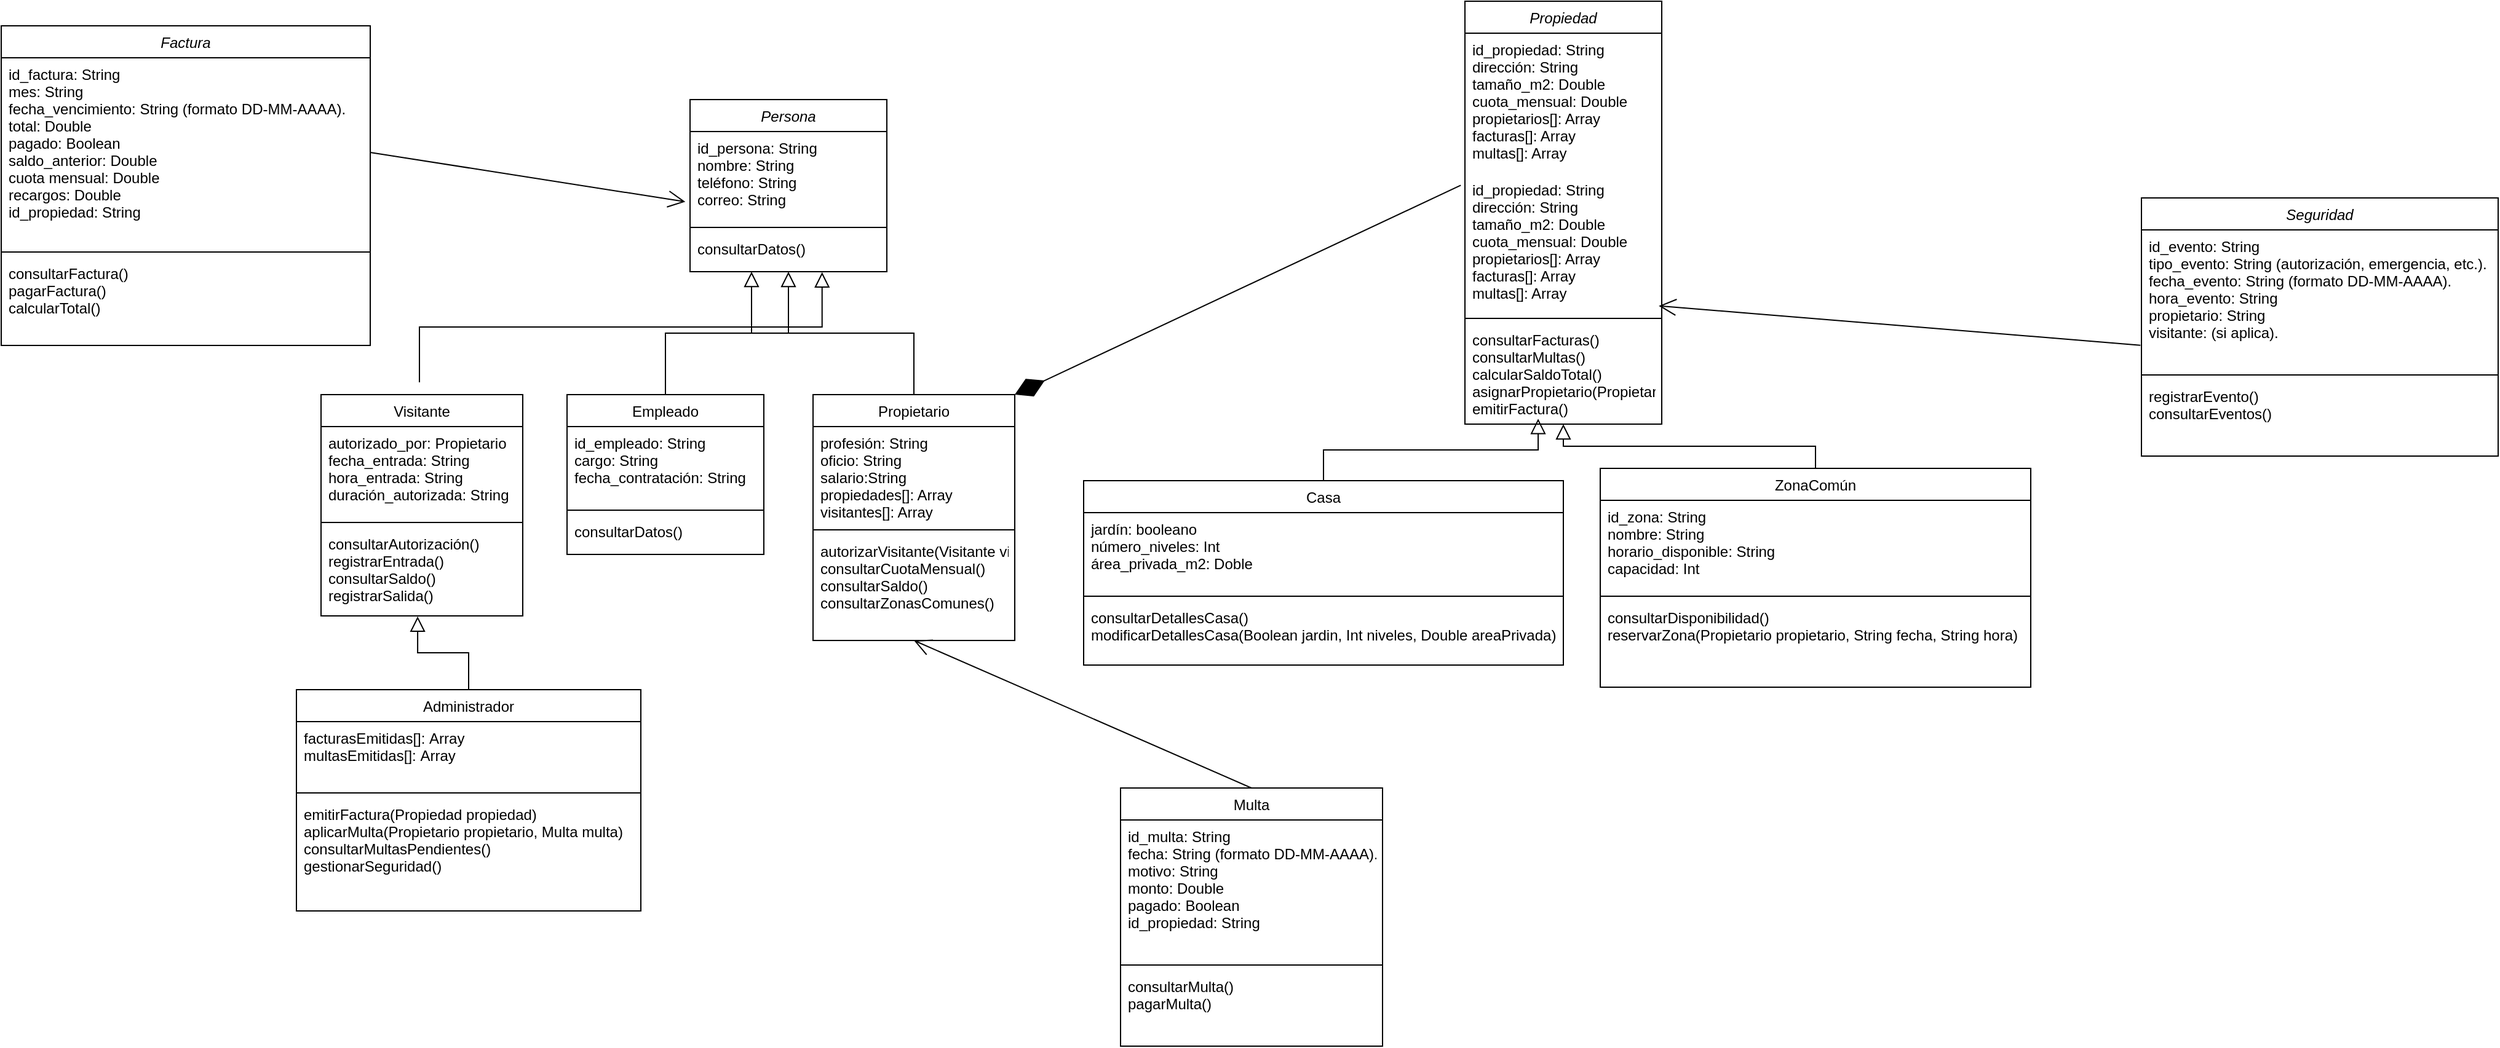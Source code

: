<mxfile version="24.8.0">
  <diagram id="C5RBs43oDa-KdzZeNtuy" name="Page-1">
    <mxGraphModel dx="3574" dy="1376" grid="1" gridSize="10" guides="1" tooltips="1" connect="1" arrows="1" fold="1" page="1" pageScale="1" pageWidth="827" pageHeight="1169" math="0" shadow="0">
      <root>
        <mxCell id="WIyWlLk6GJQsqaUBKTNV-0" />
        <mxCell id="WIyWlLk6GJQsqaUBKTNV-1" parent="WIyWlLk6GJQsqaUBKTNV-0" />
        <mxCell id="4s9FGVt-4QpjEJyn6y5s-0" value="Persona" style="swimlane;fontStyle=2;align=center;verticalAlign=top;childLayout=stackLayout;horizontal=1;startSize=26;horizontalStack=0;resizeParent=1;resizeLast=0;collapsible=1;marginBottom=0;rounded=0;shadow=0;strokeWidth=1;" parent="WIyWlLk6GJQsqaUBKTNV-1" vertex="1">
          <mxGeometry x="220" y="120" width="160" height="140" as="geometry">
            <mxRectangle x="230" y="140" width="160" height="26" as="alternateBounds" />
          </mxGeometry>
        </mxCell>
        <mxCell id="4s9FGVt-4QpjEJyn6y5s-1" value="id_persona: String &#xa;nombre: String &#xa;teléfono: String &#xa;correo: String" style="text;align=left;verticalAlign=top;spacingLeft=4;spacingRight=4;overflow=hidden;rotatable=0;points=[[0,0.5],[1,0.5]];portConstraint=eastwest;" parent="4s9FGVt-4QpjEJyn6y5s-0" vertex="1">
          <mxGeometry y="26" width="160" height="74" as="geometry" />
        </mxCell>
        <mxCell id="4s9FGVt-4QpjEJyn6y5s-4" value="" style="line;html=1;strokeWidth=1;align=left;verticalAlign=middle;spacingTop=-1;spacingLeft=3;spacingRight=3;rotatable=0;labelPosition=right;points=[];portConstraint=eastwest;" parent="4s9FGVt-4QpjEJyn6y5s-0" vertex="1">
          <mxGeometry y="100" width="160" height="8" as="geometry" />
        </mxCell>
        <mxCell id="4s9FGVt-4QpjEJyn6y5s-5" value="consultarDatos()" style="text;align=left;verticalAlign=top;spacingLeft=4;spacingRight=4;overflow=hidden;rotatable=0;points=[[0,0.5],[1,0.5]];portConstraint=eastwest;" parent="4s9FGVt-4QpjEJyn6y5s-0" vertex="1">
          <mxGeometry y="108" width="160" height="30" as="geometry" />
        </mxCell>
        <mxCell id="4s9FGVt-4QpjEJyn6y5s-6" value="Empleado" style="swimlane;fontStyle=0;align=center;verticalAlign=top;childLayout=stackLayout;horizontal=1;startSize=26;horizontalStack=0;resizeParent=1;resizeLast=0;collapsible=1;marginBottom=0;rounded=0;shadow=0;strokeWidth=1;" parent="WIyWlLk6GJQsqaUBKTNV-1" vertex="1">
          <mxGeometry x="120" y="360" width="160" height="130" as="geometry">
            <mxRectangle x="130" y="380" width="160" height="26" as="alternateBounds" />
          </mxGeometry>
        </mxCell>
        <mxCell id="4s9FGVt-4QpjEJyn6y5s-7" value="id_empleado: String&#xa;cargo: String&#xa;fecha_contratación: String&#xa;" style="text;align=left;verticalAlign=top;spacingLeft=4;spacingRight=4;overflow=hidden;rotatable=0;points=[[0,0.5],[1,0.5]];portConstraint=eastwest;" parent="4s9FGVt-4QpjEJyn6y5s-6" vertex="1">
          <mxGeometry y="26" width="160" height="64" as="geometry" />
        </mxCell>
        <mxCell id="4s9FGVt-4QpjEJyn6y5s-8" value="" style="line;html=1;strokeWidth=1;align=left;verticalAlign=middle;spacingTop=-1;spacingLeft=3;spacingRight=3;rotatable=0;labelPosition=right;points=[];portConstraint=eastwest;" parent="4s9FGVt-4QpjEJyn6y5s-6" vertex="1">
          <mxGeometry y="90" width="160" height="8" as="geometry" />
        </mxCell>
        <mxCell id="4s9FGVt-4QpjEJyn6y5s-10" value="consultarDatos()" style="text;align=left;verticalAlign=top;spacingLeft=4;spacingRight=4;overflow=hidden;rotatable=0;points=[[0,0.5],[1,0.5]];portConstraint=eastwest;" parent="4s9FGVt-4QpjEJyn6y5s-6" vertex="1">
          <mxGeometry y="98" width="160" height="26" as="geometry" />
        </mxCell>
        <mxCell id="4s9FGVt-4QpjEJyn6y5s-11" value="" style="endArrow=block;endSize=10;endFill=0;shadow=0;strokeWidth=1;rounded=0;curved=0;edgeStyle=elbowEdgeStyle;elbow=vertical;" parent="WIyWlLk6GJQsqaUBKTNV-1" source="4s9FGVt-4QpjEJyn6y5s-6" target="4s9FGVt-4QpjEJyn6y5s-0" edge="1">
          <mxGeometry width="160" relative="1" as="geometry">
            <mxPoint x="200" y="203" as="sourcePoint" />
            <mxPoint x="200" y="203" as="targetPoint" />
          </mxGeometry>
        </mxCell>
        <mxCell id="4s9FGVt-4QpjEJyn6y5s-12" value="Propietario" style="swimlane;fontStyle=0;align=center;verticalAlign=top;childLayout=stackLayout;horizontal=1;startSize=26;horizontalStack=0;resizeParent=1;resizeLast=0;collapsible=1;marginBottom=0;rounded=0;shadow=0;strokeWidth=1;" parent="WIyWlLk6GJQsqaUBKTNV-1" vertex="1">
          <mxGeometry x="320" y="360" width="164" height="200" as="geometry">
            <mxRectangle x="340" y="380" width="170" height="26" as="alternateBounds" />
          </mxGeometry>
        </mxCell>
        <mxCell id="4s9FGVt-4QpjEJyn6y5s-13" value="profesión: String&#xa;oficio: String&#xa;salario:String&#xa;propiedades[]: Array&#xa;visitantes[]: Array&#xa;" style="text;align=left;verticalAlign=top;spacingLeft=4;spacingRight=4;overflow=hidden;rotatable=0;points=[[0,0.5],[1,0.5]];portConstraint=eastwest;" parent="4s9FGVt-4QpjEJyn6y5s-12" vertex="1">
          <mxGeometry y="26" width="164" height="80" as="geometry" />
        </mxCell>
        <mxCell id="4s9FGVt-4QpjEJyn6y5s-14" value="" style="line;html=1;strokeWidth=1;align=left;verticalAlign=middle;spacingTop=-1;spacingLeft=3;spacingRight=3;rotatable=0;labelPosition=right;points=[];portConstraint=eastwest;" parent="4s9FGVt-4QpjEJyn6y5s-12" vertex="1">
          <mxGeometry y="106" width="164" height="8" as="geometry" />
        </mxCell>
        <mxCell id="wqUgfGe4c6Do4SkLT-7k-0" value="autorizarVisitante(Visitante visitante)&#xa;consultarCuotaMensual()&#xa;consultarSaldo()&#xa;consultarZonasComunes()" style="text;align=left;verticalAlign=top;spacingLeft=4;spacingRight=4;overflow=hidden;rotatable=0;points=[[0,0.5],[1,0.5]];portConstraint=eastwest;" parent="4s9FGVt-4QpjEJyn6y5s-12" vertex="1">
          <mxGeometry y="114" width="164" height="72" as="geometry" />
        </mxCell>
        <mxCell id="4s9FGVt-4QpjEJyn6y5s-15" value="" style="endArrow=block;endSize=10;endFill=0;shadow=0;strokeWidth=1;rounded=0;curved=0;edgeStyle=elbowEdgeStyle;elbow=vertical;" parent="WIyWlLk6GJQsqaUBKTNV-1" source="4s9FGVt-4QpjEJyn6y5s-12" edge="1">
          <mxGeometry width="160" relative="1" as="geometry">
            <mxPoint x="210" y="373" as="sourcePoint" />
            <mxPoint x="270" y="260" as="targetPoint" />
          </mxGeometry>
        </mxCell>
        <mxCell id="4s9FGVt-4QpjEJyn6y5s-16" value="Propiedad" style="swimlane;fontStyle=2;align=center;verticalAlign=top;childLayout=stackLayout;horizontal=1;startSize=26;horizontalStack=0;resizeParent=1;resizeLast=0;collapsible=1;marginBottom=0;rounded=0;shadow=0;strokeWidth=1;" parent="WIyWlLk6GJQsqaUBKTNV-1" vertex="1">
          <mxGeometry x="850" y="40" width="160" height="344" as="geometry">
            <mxRectangle x="230" y="140" width="160" height="26" as="alternateBounds" />
          </mxGeometry>
        </mxCell>
        <mxCell id="ymKaB4rDWMVnilgOQe-0-3" value="id_propiedad: String&#xa;dirección: String&#xa;tamaño_m2: Double&#xa;cuota_mensual: Double&#xa;propietarios[]: Array&#xa;facturas[]: Array&#xa;multas[]: Array&#xa;" style="text;align=left;verticalAlign=top;spacingLeft=4;spacingRight=4;overflow=hidden;rotatable=0;points=[[0,0.5],[1,0.5]];portConstraint=eastwest;" vertex="1" parent="4s9FGVt-4QpjEJyn6y5s-16">
          <mxGeometry y="26" width="160" height="114" as="geometry" />
        </mxCell>
        <mxCell id="4s9FGVt-4QpjEJyn6y5s-17" value="id_propiedad: String&#xa;dirección: String&#xa;tamaño_m2: Double&#xa;cuota_mensual: Double&#xa;propietarios[]: Array&#xa;facturas[]: Array&#xa;multas[]: Array&#xa;" style="text;align=left;verticalAlign=top;spacingLeft=4;spacingRight=4;overflow=hidden;rotatable=0;points=[[0,0.5],[1,0.5]];portConstraint=eastwest;" parent="4s9FGVt-4QpjEJyn6y5s-16" vertex="1">
          <mxGeometry y="140" width="160" height="114" as="geometry" />
        </mxCell>
        <mxCell id="4s9FGVt-4QpjEJyn6y5s-20" value="" style="line;html=1;strokeWidth=1;align=left;verticalAlign=middle;spacingTop=-1;spacingLeft=3;spacingRight=3;rotatable=0;labelPosition=right;points=[];portConstraint=eastwest;" parent="4s9FGVt-4QpjEJyn6y5s-16" vertex="1">
          <mxGeometry y="254" width="160" height="8" as="geometry" />
        </mxCell>
        <mxCell id="4s9FGVt-4QpjEJyn6y5s-21" value="consultarFacturas()&#xa;consultarMultas()&#xa;calcularSaldoTotal()&#xa;asignarPropietario(Propietario propietario)&#xa;emitirFactura()&#xa;&#xa;" style="text;align=left;verticalAlign=top;spacingLeft=4;spacingRight=4;overflow=hidden;rotatable=0;points=[[0,0.5],[1,0.5]];portConstraint=eastwest;" parent="4s9FGVt-4QpjEJyn6y5s-16" vertex="1">
          <mxGeometry y="262" width="160" height="82" as="geometry" />
        </mxCell>
        <mxCell id="4s9FGVt-4QpjEJyn6y5s-22" value="Casa" style="swimlane;fontStyle=0;align=center;verticalAlign=top;childLayout=stackLayout;horizontal=1;startSize=26;horizontalStack=0;resizeParent=1;resizeLast=0;collapsible=1;marginBottom=0;rounded=0;shadow=0;strokeWidth=1;" parent="WIyWlLk6GJQsqaUBKTNV-1" vertex="1">
          <mxGeometry x="540" y="430" width="390" height="150" as="geometry">
            <mxRectangle x="130" y="380" width="160" height="26" as="alternateBounds" />
          </mxGeometry>
        </mxCell>
        <mxCell id="4s9FGVt-4QpjEJyn6y5s-23" value="jardín: booleano&#xa;número_niveles: Int&#xa;área_privada_m2: Doble" style="text;align=left;verticalAlign=top;spacingLeft=4;spacingRight=4;overflow=hidden;rotatable=0;points=[[0,0.5],[1,0.5]];portConstraint=eastwest;" parent="4s9FGVt-4QpjEJyn6y5s-22" vertex="1">
          <mxGeometry y="26" width="390" height="64" as="geometry" />
        </mxCell>
        <mxCell id="4s9FGVt-4QpjEJyn6y5s-24" value="" style="line;html=1;strokeWidth=1;align=left;verticalAlign=middle;spacingTop=-1;spacingLeft=3;spacingRight=3;rotatable=0;labelPosition=right;points=[];portConstraint=eastwest;" parent="4s9FGVt-4QpjEJyn6y5s-22" vertex="1">
          <mxGeometry y="90" width="390" height="8" as="geometry" />
        </mxCell>
        <mxCell id="4s9FGVt-4QpjEJyn6y5s-26" value="consultarDetallesCasa()&#xa;modificarDetallesCasa(Boolean jardin, Int niveles, Double areaPrivada)&#xa;" style="text;align=left;verticalAlign=top;spacingLeft=4;spacingRight=4;overflow=hidden;rotatable=0;points=[[0,0.5],[1,0.5]];portConstraint=eastwest;" parent="4s9FGVt-4QpjEJyn6y5s-22" vertex="1">
          <mxGeometry y="98" width="390" height="42" as="geometry" />
        </mxCell>
        <mxCell id="4s9FGVt-4QpjEJyn6y5s-27" value="" style="endArrow=block;endSize=10;endFill=0;shadow=0;strokeWidth=1;rounded=0;curved=0;edgeStyle=elbowEdgeStyle;elbow=vertical;entryX=0.372;entryY=0.946;entryDx=0;entryDy=0;entryPerimeter=0;" parent="WIyWlLk6GJQsqaUBKTNV-1" source="4s9FGVt-4QpjEJyn6y5s-22" target="4s9FGVt-4QpjEJyn6y5s-21" edge="1">
          <mxGeometry width="160" relative="1" as="geometry">
            <mxPoint x="680" y="203" as="sourcePoint" />
            <mxPoint x="680" y="203" as="targetPoint" />
          </mxGeometry>
        </mxCell>
        <mxCell id="4s9FGVt-4QpjEJyn6y5s-28" value="ZonaComún" style="swimlane;fontStyle=0;align=center;verticalAlign=top;childLayout=stackLayout;horizontal=1;startSize=26;horizontalStack=0;resizeParent=1;resizeLast=0;collapsible=1;marginBottom=0;rounded=0;shadow=0;strokeWidth=1;" parent="WIyWlLk6GJQsqaUBKTNV-1" vertex="1">
          <mxGeometry x="960" y="420" width="350" height="178" as="geometry">
            <mxRectangle x="340" y="380" width="170" height="26" as="alternateBounds" />
          </mxGeometry>
        </mxCell>
        <mxCell id="4s9FGVt-4QpjEJyn6y5s-29" value="id_zona: String&#xa;nombre: String&#xa;horario_disponible: String&#xa;capacidad: Int" style="text;align=left;verticalAlign=top;spacingLeft=4;spacingRight=4;overflow=hidden;rotatable=0;points=[[0,0.5],[1,0.5]];portConstraint=eastwest;" parent="4s9FGVt-4QpjEJyn6y5s-28" vertex="1">
          <mxGeometry y="26" width="350" height="74" as="geometry" />
        </mxCell>
        <mxCell id="4s9FGVt-4QpjEJyn6y5s-30" value="" style="line;html=1;strokeWidth=1;align=left;verticalAlign=middle;spacingTop=-1;spacingLeft=3;spacingRight=3;rotatable=0;labelPosition=right;points=[];portConstraint=eastwest;" parent="4s9FGVt-4QpjEJyn6y5s-28" vertex="1">
          <mxGeometry y="100" width="350" height="8" as="geometry" />
        </mxCell>
        <mxCell id="wqUgfGe4c6Do4SkLT-7k-10" value="consultarDisponibilidad()&#xa;reservarZona(Propietario propietario, String fecha, String hora)" style="text;align=left;verticalAlign=top;spacingLeft=4;spacingRight=4;overflow=hidden;rotatable=0;points=[[0,0.5],[1,0.5]];portConstraint=eastwest;" parent="4s9FGVt-4QpjEJyn6y5s-28" vertex="1">
          <mxGeometry y="108" width="350" height="70" as="geometry" />
        </mxCell>
        <mxCell id="4s9FGVt-4QpjEJyn6y5s-31" value="" style="endArrow=block;endSize=10;endFill=0;shadow=0;strokeWidth=1;rounded=0;curved=0;edgeStyle=elbowEdgeStyle;elbow=vertical;" parent="WIyWlLk6GJQsqaUBKTNV-1" source="4s9FGVt-4QpjEJyn6y5s-28" target="4s9FGVt-4QpjEJyn6y5s-16" edge="1">
          <mxGeometry width="160" relative="1" as="geometry">
            <mxPoint x="690" y="373" as="sourcePoint" />
            <mxPoint x="790" y="271" as="targetPoint" />
          </mxGeometry>
        </mxCell>
        <mxCell id="4s9FGVt-4QpjEJyn6y5s-32" value="Factura" style="swimlane;fontStyle=2;align=center;verticalAlign=top;childLayout=stackLayout;horizontal=1;startSize=26;horizontalStack=0;resizeParent=1;resizeLast=0;collapsible=1;marginBottom=0;rounded=0;shadow=0;strokeWidth=1;" parent="WIyWlLk6GJQsqaUBKTNV-1" vertex="1">
          <mxGeometry x="-340" y="60" width="300" height="260" as="geometry">
            <mxRectangle x="230" y="140" width="160" height="26" as="alternateBounds" />
          </mxGeometry>
        </mxCell>
        <mxCell id="4s9FGVt-4QpjEJyn6y5s-33" value="id_factura: String&#xa;mes: String&#xa;fecha_vencimiento: String (formato DD-MM-AAAA).&#xa;total: Double&#xa;pagado: Boolean&#xa;saldo_anterior: Double&#xa;cuota mensual: Double&#xa;recargos: Double&#xa;id_propiedad: String" style="text;align=left;verticalAlign=top;spacingLeft=4;spacingRight=4;overflow=hidden;rotatable=0;points=[[0,0.5],[1,0.5]];portConstraint=eastwest;" parent="4s9FGVt-4QpjEJyn6y5s-32" vertex="1">
          <mxGeometry y="26" width="300" height="154" as="geometry" />
        </mxCell>
        <mxCell id="4s9FGVt-4QpjEJyn6y5s-34" value="" style="line;html=1;strokeWidth=1;align=left;verticalAlign=middle;spacingTop=-1;spacingLeft=3;spacingRight=3;rotatable=0;labelPosition=right;points=[];portConstraint=eastwest;" parent="4s9FGVt-4QpjEJyn6y5s-32" vertex="1">
          <mxGeometry y="180" width="300" height="8" as="geometry" />
        </mxCell>
        <mxCell id="4s9FGVt-4QpjEJyn6y5s-35" value="consultarFactura()&#xa;pagarFactura()&#xa;calcularTotal()" style="text;align=left;verticalAlign=top;spacingLeft=4;spacingRight=4;overflow=hidden;rotatable=0;points=[[0,0.5],[1,0.5]];portConstraint=eastwest;" parent="4s9FGVt-4QpjEJyn6y5s-32" vertex="1">
          <mxGeometry y="188" width="300" height="70" as="geometry" />
        </mxCell>
        <mxCell id="4s9FGVt-4QpjEJyn6y5s-36" value="Multa" style="swimlane;fontStyle=0;align=center;verticalAlign=top;childLayout=stackLayout;horizontal=1;startSize=26;horizontalStack=0;resizeParent=1;resizeLast=0;collapsible=1;marginBottom=0;rounded=0;shadow=0;strokeWidth=1;" parent="WIyWlLk6GJQsqaUBKTNV-1" vertex="1">
          <mxGeometry x="570" y="680" width="213" height="210" as="geometry">
            <mxRectangle x="130" y="380" width="160" height="26" as="alternateBounds" />
          </mxGeometry>
        </mxCell>
        <mxCell id="4s9FGVt-4QpjEJyn6y5s-37" value="id_multa: String&#xa;fecha: String (formato DD-MM-AAAA).&#xa;motivo: String&#xa;monto: Double&#xa;pagado: Boolean&#xa;id_propiedad: String&#xa;" style="text;align=left;verticalAlign=top;spacingLeft=4;spacingRight=4;overflow=hidden;rotatable=0;points=[[0,0.5],[1,0.5]];portConstraint=eastwest;" parent="4s9FGVt-4QpjEJyn6y5s-36" vertex="1">
          <mxGeometry y="26" width="213" height="114" as="geometry" />
        </mxCell>
        <mxCell id="4s9FGVt-4QpjEJyn6y5s-38" value="" style="line;html=1;strokeWidth=1;align=left;verticalAlign=middle;spacingTop=-1;spacingLeft=3;spacingRight=3;rotatable=0;labelPosition=right;points=[];portConstraint=eastwest;" parent="4s9FGVt-4QpjEJyn6y5s-36" vertex="1">
          <mxGeometry y="140" width="213" height="8" as="geometry" />
        </mxCell>
        <mxCell id="4s9FGVt-4QpjEJyn6y5s-40" value="consultarMulta()&#xa;pagarMulta()" style="text;align=left;verticalAlign=top;spacingLeft=4;spacingRight=4;overflow=hidden;rotatable=0;points=[[0,0.5],[1,0.5]];portConstraint=eastwest;" parent="4s9FGVt-4QpjEJyn6y5s-36" vertex="1">
          <mxGeometry y="148" width="213" height="36" as="geometry" />
        </mxCell>
        <mxCell id="wqUgfGe4c6Do4SkLT-7k-1" value="Visitante" style="swimlane;fontStyle=0;align=center;verticalAlign=top;childLayout=stackLayout;horizontal=1;startSize=26;horizontalStack=0;resizeParent=1;resizeLast=0;collapsible=1;marginBottom=0;rounded=0;shadow=0;strokeWidth=1;" parent="WIyWlLk6GJQsqaUBKTNV-1" vertex="1">
          <mxGeometry x="-80" y="360" width="164" height="180" as="geometry">
            <mxRectangle x="340" y="380" width="170" height="26" as="alternateBounds" />
          </mxGeometry>
        </mxCell>
        <mxCell id="wqUgfGe4c6Do4SkLT-7k-2" value="autorizado_por: Propietario &#xa;fecha_entrada: String &#xa;hora_entrada: String &#xa;duración_autorizada: String&#xa;" style="text;align=left;verticalAlign=top;spacingLeft=4;spacingRight=4;overflow=hidden;rotatable=0;points=[[0,0.5],[1,0.5]];portConstraint=eastwest;" parent="wqUgfGe4c6Do4SkLT-7k-1" vertex="1">
          <mxGeometry y="26" width="164" height="74" as="geometry" />
        </mxCell>
        <mxCell id="wqUgfGe4c6Do4SkLT-7k-3" value="" style="line;html=1;strokeWidth=1;align=left;verticalAlign=middle;spacingTop=-1;spacingLeft=3;spacingRight=3;rotatable=0;labelPosition=right;points=[];portConstraint=eastwest;" parent="wqUgfGe4c6Do4SkLT-7k-1" vertex="1">
          <mxGeometry y="100" width="164" height="8" as="geometry" />
        </mxCell>
        <mxCell id="wqUgfGe4c6Do4SkLT-7k-4" value="consultarAutorización()&#xa;registrarEntrada()&#xa;consultarSaldo()&#xa;registrarSalida()" style="text;align=left;verticalAlign=top;spacingLeft=4;spacingRight=4;overflow=hidden;rotatable=0;points=[[0,0.5],[1,0.5]];portConstraint=eastwest;" parent="wqUgfGe4c6Do4SkLT-7k-1" vertex="1">
          <mxGeometry y="108" width="164" height="72" as="geometry" />
        </mxCell>
        <mxCell id="wqUgfGe4c6Do4SkLT-7k-5" value="Administrador" style="swimlane;fontStyle=0;align=center;verticalAlign=top;childLayout=stackLayout;horizontal=1;startSize=26;horizontalStack=0;resizeParent=1;resizeLast=0;collapsible=1;marginBottom=0;rounded=0;shadow=0;strokeWidth=1;" parent="WIyWlLk6GJQsqaUBKTNV-1" vertex="1">
          <mxGeometry x="-100" y="600" width="280" height="180" as="geometry">
            <mxRectangle x="340" y="380" width="170" height="26" as="alternateBounds" />
          </mxGeometry>
        </mxCell>
        <mxCell id="wqUgfGe4c6Do4SkLT-7k-6" value="facturasEmitidas[]: Array &#xa;multasEmitidas[]: Array &#xa;&#xa;" style="text;align=left;verticalAlign=top;spacingLeft=4;spacingRight=4;overflow=hidden;rotatable=0;points=[[0,0.5],[1,0.5]];portConstraint=eastwest;" parent="wqUgfGe4c6Do4SkLT-7k-5" vertex="1">
          <mxGeometry y="26" width="280" height="54" as="geometry" />
        </mxCell>
        <mxCell id="wqUgfGe4c6Do4SkLT-7k-7" value="" style="line;html=1;strokeWidth=1;align=left;verticalAlign=middle;spacingTop=-1;spacingLeft=3;spacingRight=3;rotatable=0;labelPosition=right;points=[];portConstraint=eastwest;" parent="wqUgfGe4c6Do4SkLT-7k-5" vertex="1">
          <mxGeometry y="80" width="280" height="8" as="geometry" />
        </mxCell>
        <mxCell id="wqUgfGe4c6Do4SkLT-7k-8" value="emitirFactura(Propiedad propiedad)&#xa;aplicarMulta(Propietario propietario, Multa multa)&#xa;consultarMultasPendientes()&#xa;gestionarSeguridad()" style="text;align=left;verticalAlign=top;spacingLeft=4;spacingRight=4;overflow=hidden;rotatable=0;points=[[0,0.5],[1,0.5]];portConstraint=eastwest;" parent="wqUgfGe4c6Do4SkLT-7k-5" vertex="1">
          <mxGeometry y="88" width="280" height="72" as="geometry" />
        </mxCell>
        <mxCell id="wqUgfGe4c6Do4SkLT-7k-11" value="Seguridad" style="swimlane;fontStyle=2;align=center;verticalAlign=top;childLayout=stackLayout;horizontal=1;startSize=26;horizontalStack=0;resizeParent=1;resizeLast=0;collapsible=1;marginBottom=0;rounded=0;shadow=0;strokeWidth=1;" parent="WIyWlLk6GJQsqaUBKTNV-1" vertex="1">
          <mxGeometry x="1400" y="200" width="290" height="210" as="geometry">
            <mxRectangle x="230" y="140" width="160" height="26" as="alternateBounds" />
          </mxGeometry>
        </mxCell>
        <mxCell id="wqUgfGe4c6Do4SkLT-7k-12" value="id_evento: String&#xa;tipo_evento: String (autorización, emergencia, etc.).&#xa;fecha_evento: String (formato DD-MM-AAAA).&#xa;hora_evento: String&#xa;propietario: String&#xa;visitante: (si aplica)." style="text;align=left;verticalAlign=top;spacingLeft=4;spacingRight=4;overflow=hidden;rotatable=0;points=[[0,0.5],[1,0.5]];portConstraint=eastwest;" parent="wqUgfGe4c6Do4SkLT-7k-11" vertex="1">
          <mxGeometry y="26" width="290" height="114" as="geometry" />
        </mxCell>
        <mxCell id="wqUgfGe4c6Do4SkLT-7k-13" value="" style="line;html=1;strokeWidth=1;align=left;verticalAlign=middle;spacingTop=-1;spacingLeft=3;spacingRight=3;rotatable=0;labelPosition=right;points=[];portConstraint=eastwest;" parent="wqUgfGe4c6Do4SkLT-7k-11" vertex="1">
          <mxGeometry y="140" width="290" height="8" as="geometry" />
        </mxCell>
        <mxCell id="wqUgfGe4c6Do4SkLT-7k-14" value="registrarEvento()&#xa;consultarEventos()" style="text;align=left;verticalAlign=top;spacingLeft=4;spacingRight=4;overflow=hidden;rotatable=0;points=[[0,0.5],[1,0.5]];portConstraint=eastwest;" parent="wqUgfGe4c6Do4SkLT-7k-11" vertex="1">
          <mxGeometry y="148" width="290" height="50" as="geometry" />
        </mxCell>
        <mxCell id="ymKaB4rDWMVnilgOQe-0-0" value="" style="endArrow=block;endSize=10;endFill=0;shadow=0;strokeWidth=1;rounded=0;curved=0;edgeStyle=elbowEdgeStyle;elbow=vertical;entryX=0.671;entryY=1.08;entryDx=0;entryDy=0;entryPerimeter=0;" edge="1" parent="WIyWlLk6GJQsqaUBKTNV-1" target="4s9FGVt-4QpjEJyn6y5s-5">
          <mxGeometry width="160" relative="1" as="geometry">
            <mxPoint y="350" as="sourcePoint" />
            <mxPoint x="300" y="270" as="targetPoint" />
          </mxGeometry>
        </mxCell>
        <mxCell id="ymKaB4rDWMVnilgOQe-0-2" value="" style="endArrow=block;endSize=10;endFill=0;shadow=0;strokeWidth=1;rounded=0;curved=0;edgeStyle=elbowEdgeStyle;elbow=vertical;entryX=0.479;entryY=1.006;entryDx=0;entryDy=0;entryPerimeter=0;exitX=0.5;exitY=0;exitDx=0;exitDy=0;" edge="1" parent="WIyWlLk6GJQsqaUBKTNV-1" source="wqUgfGe4c6Do4SkLT-7k-5" target="wqUgfGe4c6Do4SkLT-7k-4">
          <mxGeometry width="160" relative="1" as="geometry">
            <mxPoint x="10" y="360" as="sourcePoint" />
            <mxPoint x="337" y="270" as="targetPoint" />
          </mxGeometry>
        </mxCell>
        <mxCell id="ymKaB4rDWMVnilgOQe-0-5" value="" style="endArrow=diamondThin;endFill=1;endSize=24;html=1;rounded=0;fontSize=12;curved=1;exitX=-0.021;exitY=0.085;exitDx=0;exitDy=0;exitPerimeter=0;entryX=1;entryY=0;entryDx=0;entryDy=0;" edge="1" parent="WIyWlLk6GJQsqaUBKTNV-1" source="4s9FGVt-4QpjEJyn6y5s-17" target="4s9FGVt-4QpjEJyn6y5s-12">
          <mxGeometry width="160" relative="1" as="geometry">
            <mxPoint x="650" y="560" as="sourcePoint" />
            <mxPoint x="810" y="560" as="targetPoint" />
          </mxGeometry>
        </mxCell>
        <mxCell id="ymKaB4rDWMVnilgOQe-0-6" value="" style="endArrow=open;endFill=1;endSize=12;html=1;rounded=0;fontSize=12;curved=1;exitX=-0.003;exitY=0.823;exitDx=0;exitDy=0;exitPerimeter=0;entryX=0.985;entryY=0.946;entryDx=0;entryDy=0;entryPerimeter=0;" edge="1" parent="WIyWlLk6GJQsqaUBKTNV-1" source="wqUgfGe4c6Do4SkLT-7k-12" target="4s9FGVt-4QpjEJyn6y5s-17">
          <mxGeometry width="160" relative="1" as="geometry">
            <mxPoint x="840" y="590" as="sourcePoint" />
            <mxPoint x="1000" y="590" as="targetPoint" />
          </mxGeometry>
        </mxCell>
        <mxCell id="ymKaB4rDWMVnilgOQe-0-8" value="" style="endArrow=open;endFill=1;endSize=12;html=1;rounded=0;fontSize=12;curved=1;exitX=0.5;exitY=0;exitDx=0;exitDy=0;entryX=0.5;entryY=1;entryDx=0;entryDy=0;" edge="1" parent="WIyWlLk6GJQsqaUBKTNV-1" source="4s9FGVt-4QpjEJyn6y5s-36" target="4s9FGVt-4QpjEJyn6y5s-12">
          <mxGeometry width="160" relative="1" as="geometry">
            <mxPoint x="840" y="720" as="sourcePoint" />
            <mxPoint x="1000" y="720" as="targetPoint" />
          </mxGeometry>
        </mxCell>
        <mxCell id="ymKaB4rDWMVnilgOQe-0-9" value="" style="endArrow=open;endFill=1;endSize=12;html=1;rounded=0;fontSize=12;curved=1;exitX=1;exitY=0.5;exitDx=0;exitDy=0;entryX=-0.024;entryY=0.772;entryDx=0;entryDy=0;entryPerimeter=0;" edge="1" parent="WIyWlLk6GJQsqaUBKTNV-1" source="4s9FGVt-4QpjEJyn6y5s-33" target="4s9FGVt-4QpjEJyn6y5s-1">
          <mxGeometry width="160" relative="1" as="geometry">
            <mxPoint x="1020" y="650" as="sourcePoint" />
            <mxPoint x="1180" y="650" as="targetPoint" />
          </mxGeometry>
        </mxCell>
      </root>
    </mxGraphModel>
  </diagram>
</mxfile>
